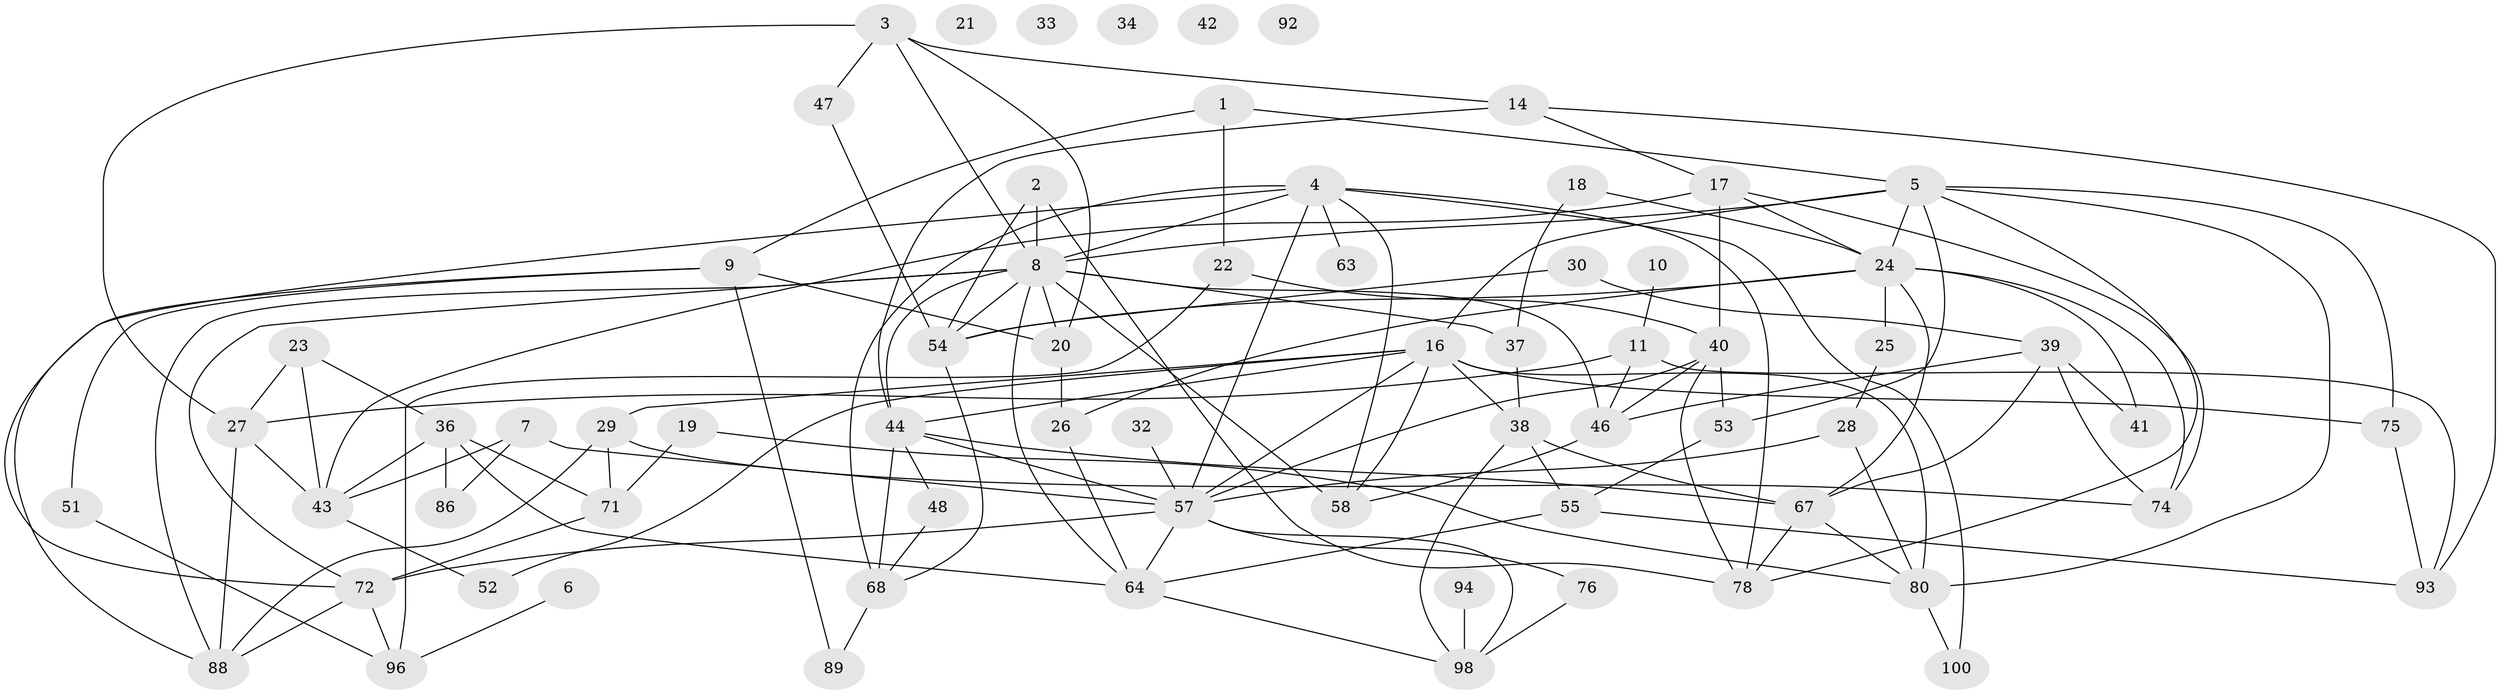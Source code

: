 // Generated by graph-tools (version 1.1) at 2025/23/03/03/25 07:23:25]
// undirected, 69 vertices, 134 edges
graph export_dot {
graph [start="1"]
  node [color=gray90,style=filled];
  1 [super="+104"];
  2 [super="+70"];
  3 [super="+45"];
  4 [super="+81"];
  5 [super="+59"];
  6;
  7;
  8 [super="+13"];
  9;
  10 [super="+12"];
  11;
  14 [super="+15"];
  16 [super="+69"];
  17 [super="+77"];
  18 [super="+49"];
  19;
  20 [super="+50"];
  21;
  22 [super="+79"];
  23 [super="+35"];
  24 [super="+90"];
  25;
  26;
  27 [super="+31"];
  28;
  29 [super="+65"];
  30;
  32 [super="+62"];
  33;
  34;
  36 [super="+56"];
  37 [super="+66"];
  38;
  39 [super="+83"];
  40 [super="+82"];
  41;
  42;
  43 [super="+105"];
  44 [super="+61"];
  46 [super="+95"];
  47;
  48;
  51 [super="+73"];
  52;
  53;
  54 [super="+102"];
  55;
  57 [super="+60"];
  58;
  63;
  64 [super="+91"];
  67 [super="+99"];
  68 [super="+101"];
  71;
  72 [super="+85"];
  74 [super="+87"];
  75;
  76;
  78 [super="+103"];
  80 [super="+84"];
  86 [super="+97"];
  88;
  89;
  92;
  93;
  94;
  96;
  98;
  100;
  1 -- 5;
  1 -- 9;
  1 -- 22;
  2 -- 78;
  2 -- 54;
  2 -- 8;
  3 -- 20;
  3 -- 27;
  3 -- 47;
  3 -- 8;
  3 -- 14;
  4 -- 8;
  4 -- 57;
  4 -- 68;
  4 -- 78;
  4 -- 100;
  4 -- 72;
  4 -- 58;
  4 -- 63;
  5 -- 53;
  5 -- 75;
  5 -- 80;
  5 -- 16;
  5 -- 8;
  5 -- 24;
  5 -- 78;
  6 -- 96;
  7 -- 86;
  7 -- 43;
  7 -- 57;
  8 -- 20;
  8 -- 64;
  8 -- 72;
  8 -- 44;
  8 -- 46;
  8 -- 54;
  8 -- 88;
  8 -- 58;
  8 -- 37;
  9 -- 20;
  9 -- 88;
  9 -- 89;
  9 -- 51;
  10 -- 11;
  11 -- 27;
  11 -- 46;
  11 -- 93;
  14 -- 17;
  14 -- 44;
  14 -- 93;
  16 -- 52;
  16 -- 57;
  16 -- 80;
  16 -- 29;
  16 -- 75;
  16 -- 38;
  16 -- 58;
  16 -- 44;
  17 -- 40;
  17 -- 43;
  17 -- 24;
  17 -- 74;
  18 -- 24;
  18 -- 37;
  19 -- 71;
  19 -- 80;
  20 -- 26;
  22 -- 40;
  22 -- 96;
  23 -- 43;
  23 -- 27;
  23 -- 36;
  24 -- 25;
  24 -- 67;
  24 -- 74;
  24 -- 54;
  24 -- 41;
  24 -- 26;
  25 -- 28;
  26 -- 64;
  27 -- 88;
  27 -- 43;
  28 -- 80;
  28 -- 57;
  29 -- 71;
  29 -- 74;
  29 -- 88;
  30 -- 39;
  30 -- 54;
  32 -- 57;
  36 -- 43;
  36 -- 86;
  36 -- 71;
  36 -- 64;
  37 -- 38;
  38 -- 55;
  38 -- 67;
  38 -- 98;
  39 -- 46;
  39 -- 41;
  39 -- 74;
  39 -- 67;
  40 -- 53;
  40 -- 46;
  40 -- 57;
  40 -- 78;
  43 -- 52;
  44 -- 48;
  44 -- 57;
  44 -- 67;
  44 -- 68;
  46 -- 58;
  47 -- 54;
  48 -- 68;
  51 -- 96;
  53 -- 55;
  54 -- 68;
  55 -- 93;
  55 -- 64;
  57 -- 98;
  57 -- 72;
  57 -- 76;
  57 -- 64;
  64 -- 98;
  67 -- 78;
  67 -- 80;
  68 -- 89;
  71 -- 72;
  72 -- 96;
  72 -- 88;
  75 -- 93;
  76 -- 98;
  80 -- 100;
  94 -- 98;
}
